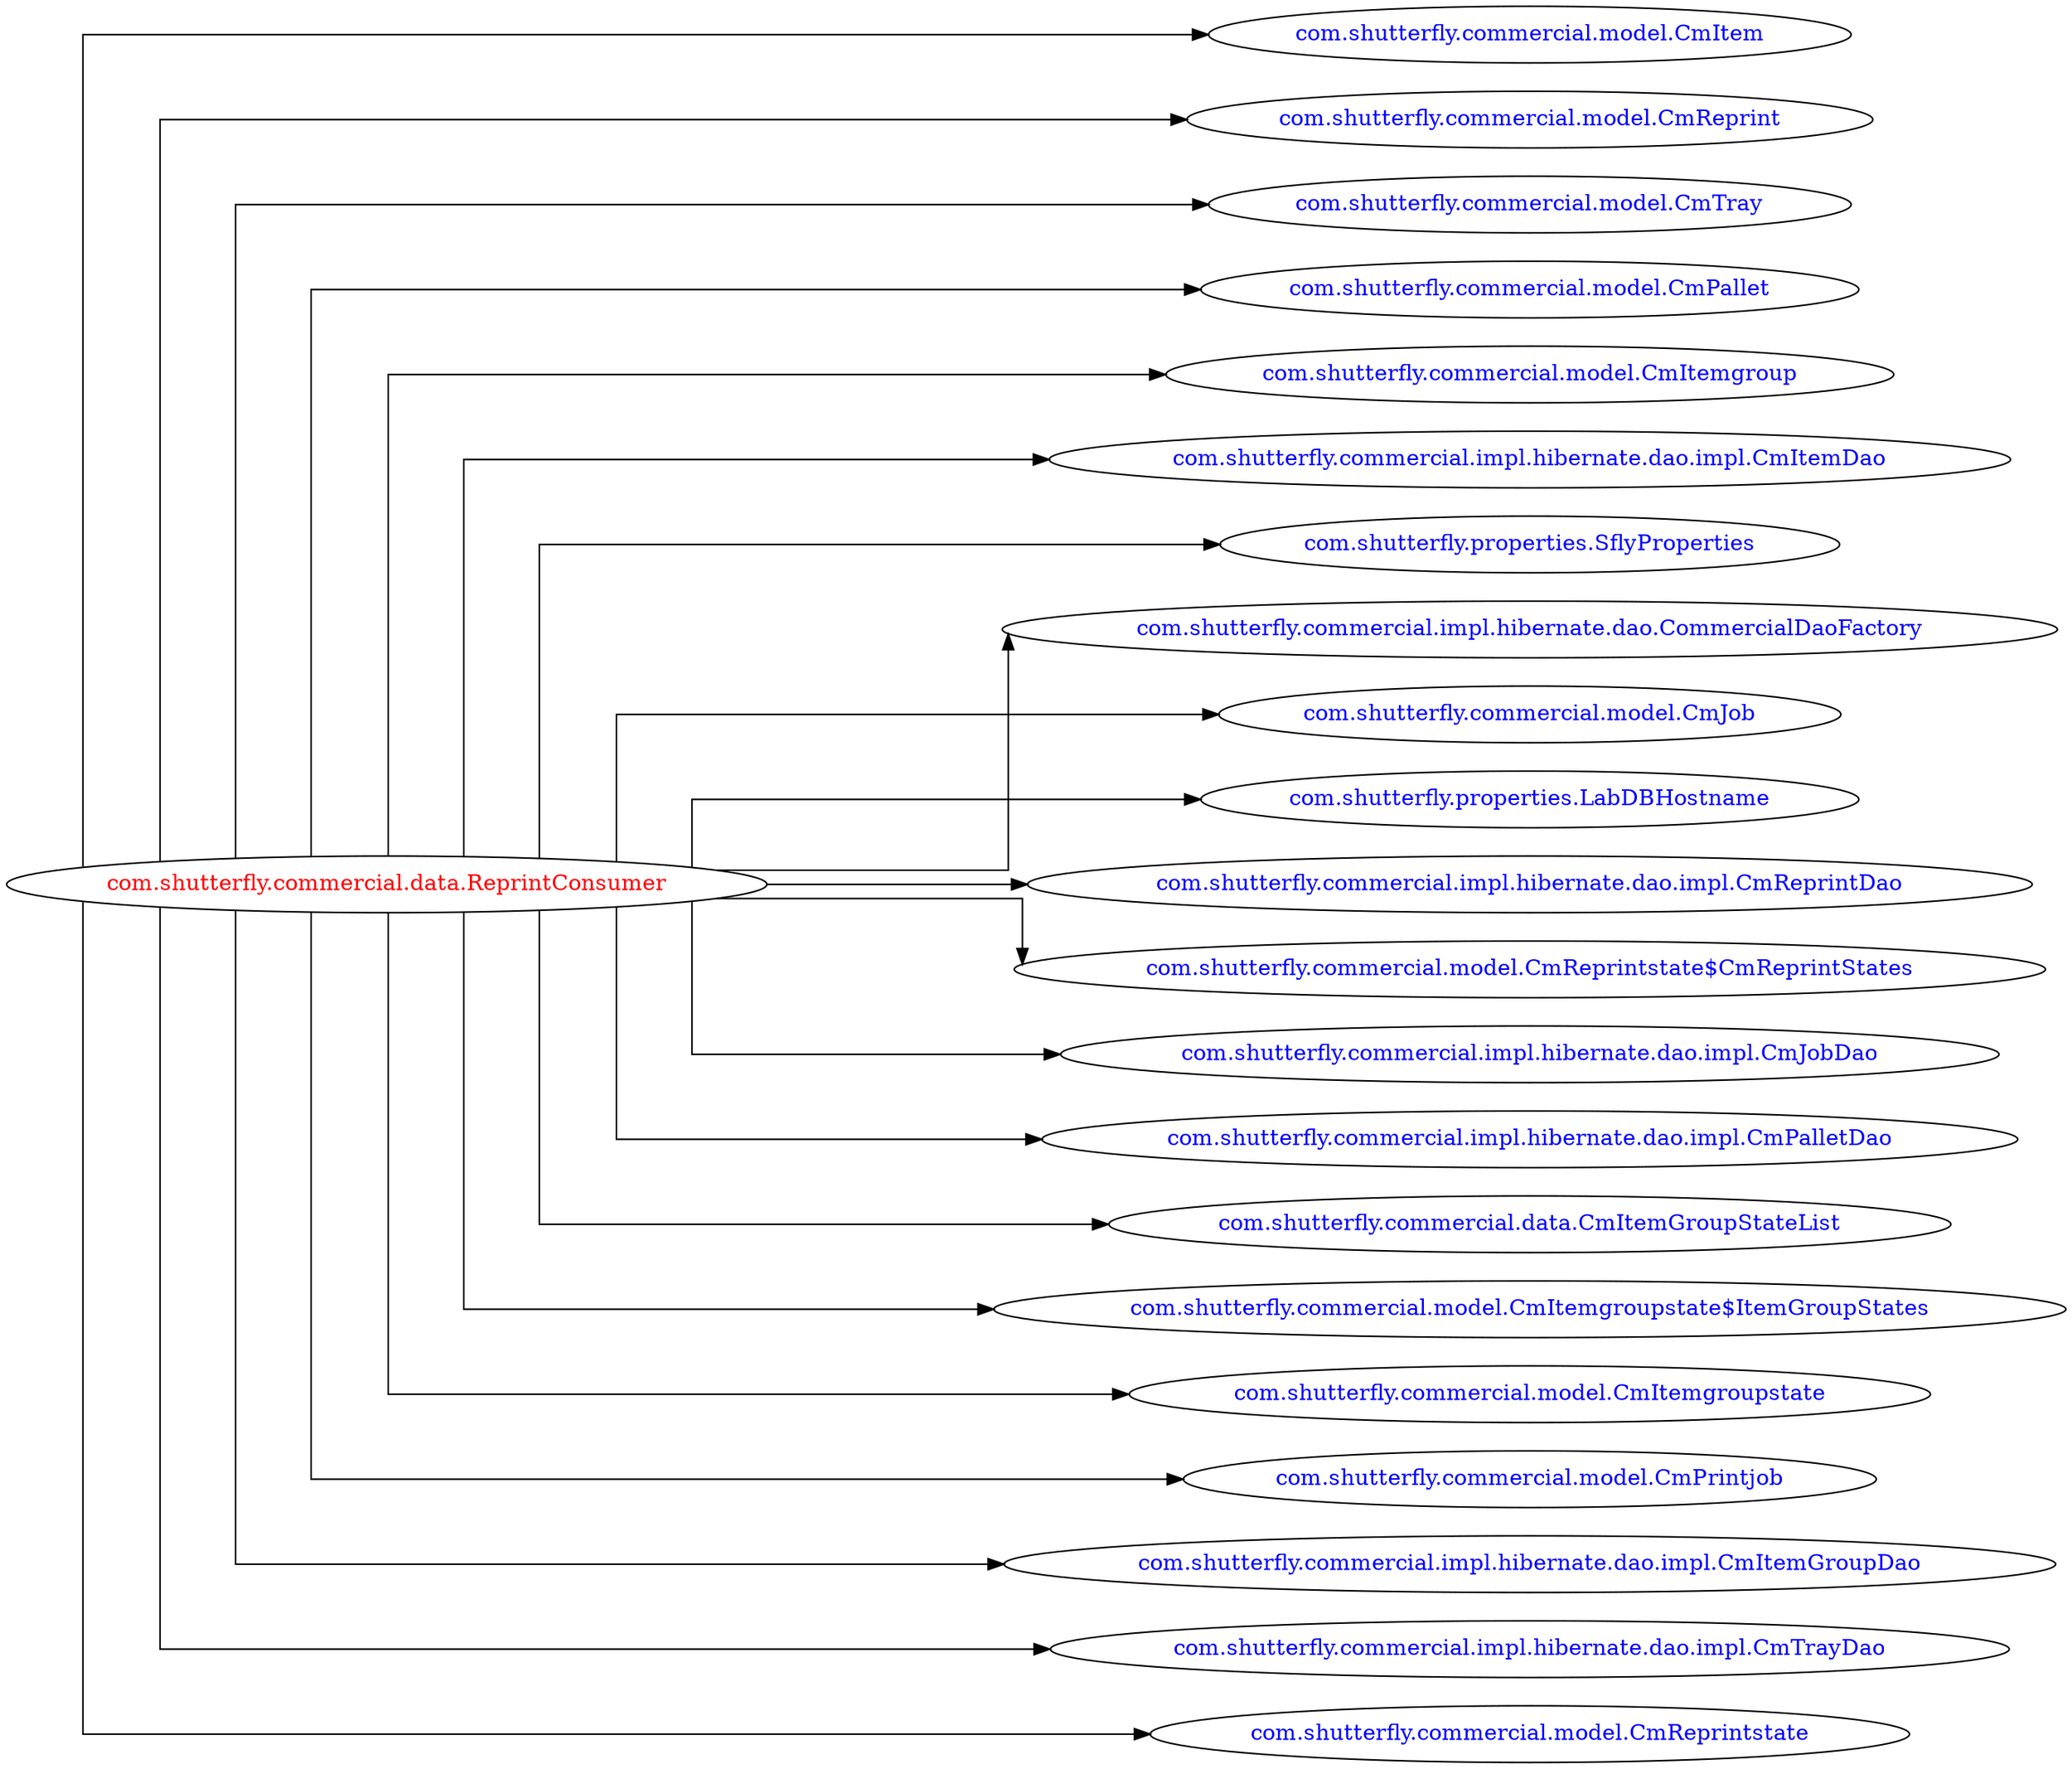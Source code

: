 digraph dependencyGraph {
 concentrate=true;
 ranksep="2.0";
 rankdir="LR"; 
 splines="ortho";
"com.shutterfly.commercial.data.ReprintConsumer" [fontcolor="red"];
"com.shutterfly.commercial.model.CmItem" [ fontcolor="blue" ];
"com.shutterfly.commercial.data.ReprintConsumer"->"com.shutterfly.commercial.model.CmItem";
"com.shutterfly.commercial.model.CmReprint" [ fontcolor="blue" ];
"com.shutterfly.commercial.data.ReprintConsumer"->"com.shutterfly.commercial.model.CmReprint";
"com.shutterfly.commercial.model.CmTray" [ fontcolor="blue" ];
"com.shutterfly.commercial.data.ReprintConsumer"->"com.shutterfly.commercial.model.CmTray";
"com.shutterfly.commercial.model.CmPallet" [ fontcolor="blue" ];
"com.shutterfly.commercial.data.ReprintConsumer"->"com.shutterfly.commercial.model.CmPallet";
"com.shutterfly.commercial.model.CmItemgroup" [ fontcolor="blue" ];
"com.shutterfly.commercial.data.ReprintConsumer"->"com.shutterfly.commercial.model.CmItemgroup";
"com.shutterfly.commercial.impl.hibernate.dao.impl.CmItemDao" [ fontcolor="blue" ];
"com.shutterfly.commercial.data.ReprintConsumer"->"com.shutterfly.commercial.impl.hibernate.dao.impl.CmItemDao";
"com.shutterfly.properties.SflyProperties" [ fontcolor="blue" ];
"com.shutterfly.commercial.data.ReprintConsumer"->"com.shutterfly.properties.SflyProperties";
"com.shutterfly.commercial.impl.hibernate.dao.CommercialDaoFactory" [ fontcolor="blue" ];
"com.shutterfly.commercial.data.ReprintConsumer"->"com.shutterfly.commercial.impl.hibernate.dao.CommercialDaoFactory";
"com.shutterfly.commercial.model.CmJob" [ fontcolor="blue" ];
"com.shutterfly.commercial.data.ReprintConsumer"->"com.shutterfly.commercial.model.CmJob";
"com.shutterfly.properties.LabDBHostname" [ fontcolor="blue" ];
"com.shutterfly.commercial.data.ReprintConsumer"->"com.shutterfly.properties.LabDBHostname";
"com.shutterfly.commercial.impl.hibernate.dao.impl.CmReprintDao" [ fontcolor="blue" ];
"com.shutterfly.commercial.data.ReprintConsumer"->"com.shutterfly.commercial.impl.hibernate.dao.impl.CmReprintDao";
"com.shutterfly.commercial.model.CmReprintstate$CmReprintStates" [ fontcolor="blue" ];
"com.shutterfly.commercial.data.ReprintConsumer"->"com.shutterfly.commercial.model.CmReprintstate$CmReprintStates";
"com.shutterfly.commercial.impl.hibernate.dao.impl.CmJobDao" [ fontcolor="blue" ];
"com.shutterfly.commercial.data.ReprintConsumer"->"com.shutterfly.commercial.impl.hibernate.dao.impl.CmJobDao";
"com.shutterfly.commercial.impl.hibernate.dao.impl.CmPalletDao" [ fontcolor="blue" ];
"com.shutterfly.commercial.data.ReprintConsumer"->"com.shutterfly.commercial.impl.hibernate.dao.impl.CmPalletDao";
"com.shutterfly.commercial.data.CmItemGroupStateList" [ fontcolor="blue" ];
"com.shutterfly.commercial.data.ReprintConsumer"->"com.shutterfly.commercial.data.CmItemGroupStateList";
"com.shutterfly.commercial.model.CmItemgroupstate$ItemGroupStates" [ fontcolor="blue" ];
"com.shutterfly.commercial.data.ReprintConsumer"->"com.shutterfly.commercial.model.CmItemgroupstate$ItemGroupStates";
"com.shutterfly.commercial.model.CmItemgroupstate" [ fontcolor="blue" ];
"com.shutterfly.commercial.data.ReprintConsumer"->"com.shutterfly.commercial.model.CmItemgroupstate";
"com.shutterfly.commercial.model.CmPrintjob" [ fontcolor="blue" ];
"com.shutterfly.commercial.data.ReprintConsumer"->"com.shutterfly.commercial.model.CmPrintjob";
"com.shutterfly.commercial.impl.hibernate.dao.impl.CmItemGroupDao" [ fontcolor="blue" ];
"com.shutterfly.commercial.data.ReprintConsumer"->"com.shutterfly.commercial.impl.hibernate.dao.impl.CmItemGroupDao";
"com.shutterfly.commercial.impl.hibernate.dao.impl.CmTrayDao" [ fontcolor="blue" ];
"com.shutterfly.commercial.data.ReprintConsumer"->"com.shutterfly.commercial.impl.hibernate.dao.impl.CmTrayDao";
"com.shutterfly.commercial.model.CmReprintstate" [ fontcolor="blue" ];
"com.shutterfly.commercial.data.ReprintConsumer"->"com.shutterfly.commercial.model.CmReprintstate";
}